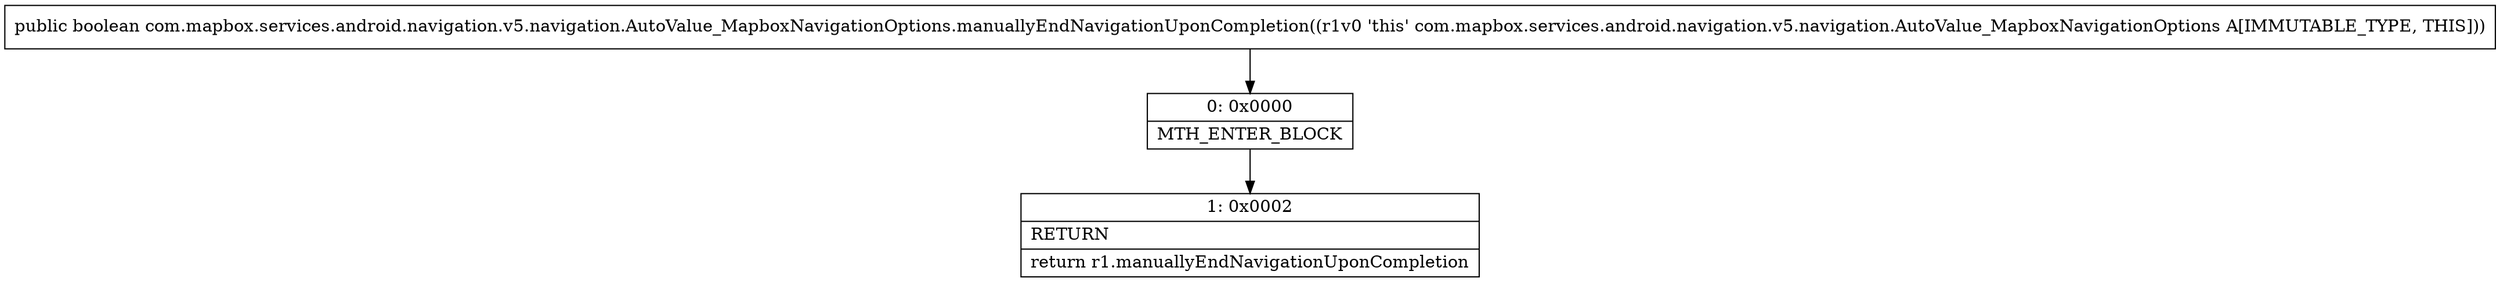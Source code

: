 digraph "CFG forcom.mapbox.services.android.navigation.v5.navigation.AutoValue_MapboxNavigationOptions.manuallyEndNavigationUponCompletion()Z" {
Node_0 [shape=record,label="{0\:\ 0x0000|MTH_ENTER_BLOCK\l}"];
Node_1 [shape=record,label="{1\:\ 0x0002|RETURN\l|return r1.manuallyEndNavigationUponCompletion\l}"];
MethodNode[shape=record,label="{public boolean com.mapbox.services.android.navigation.v5.navigation.AutoValue_MapboxNavigationOptions.manuallyEndNavigationUponCompletion((r1v0 'this' com.mapbox.services.android.navigation.v5.navigation.AutoValue_MapboxNavigationOptions A[IMMUTABLE_TYPE, THIS])) }"];
MethodNode -> Node_0;
Node_0 -> Node_1;
}


